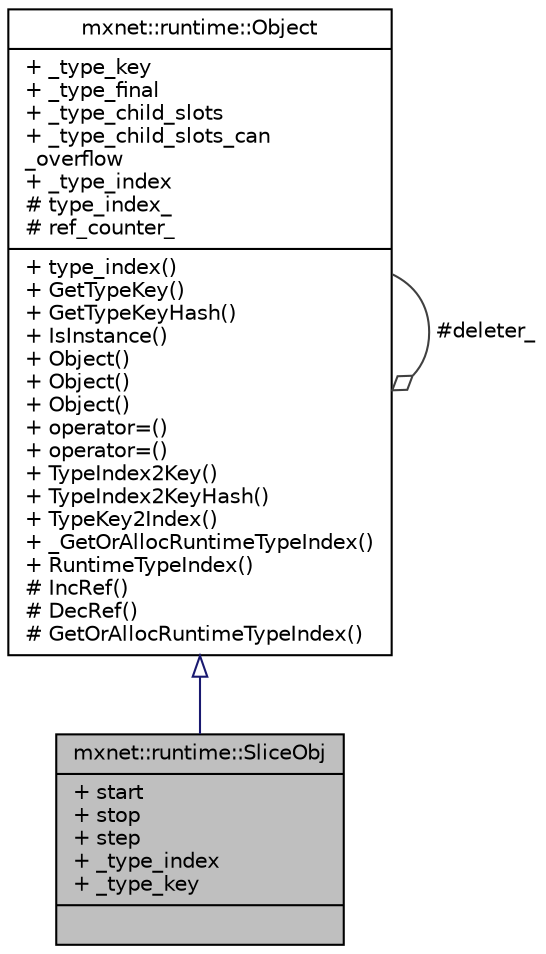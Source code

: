 digraph "mxnet::runtime::SliceObj"
{
 // LATEX_PDF_SIZE
  edge [fontname="Helvetica",fontsize="10",labelfontname="Helvetica",labelfontsize="10"];
  node [fontname="Helvetica",fontsize="10",shape=record];
  Node1 [label="{mxnet::runtime::SliceObj\n|+ start\l+ stop\l+ step\l+ _type_index\l+ _type_key\l|}",height=0.2,width=0.4,color="black", fillcolor="grey75", style="filled", fontcolor="black",tooltip="Slice."];
  Node2 -> Node1 [dir="back",color="midnightblue",fontsize="10",style="solid",arrowtail="onormal",fontname="Helvetica"];
  Node2 [label="{mxnet::runtime::Object\n|+ _type_key\l+ _type_final\l+ _type_child_slots\l+ _type_child_slots_can\l_overflow\l+ _type_index\l# type_index_\l# ref_counter_\l|+ type_index()\l+ GetTypeKey()\l+ GetTypeKeyHash()\l+ IsInstance()\l+ Object()\l+ Object()\l+ Object()\l+ operator=()\l+ operator=()\l+ TypeIndex2Key()\l+ TypeIndex2KeyHash()\l+ TypeKey2Index()\l+ _GetOrAllocRuntimeTypeIndex()\l+ RuntimeTypeIndex()\l# IncRef()\l# DecRef()\l# GetOrAllocRuntimeTypeIndex()\l}",height=0.2,width=0.4,color="black", fillcolor="white", style="filled",URL="$classmxnet_1_1runtime_1_1Object.html",tooltip="base class of all object containers."];
  Node2 -> Node2 [color="grey25",fontsize="10",style="solid",label=" #deleter_" ,arrowhead="odiamond",fontname="Helvetica"];
}
